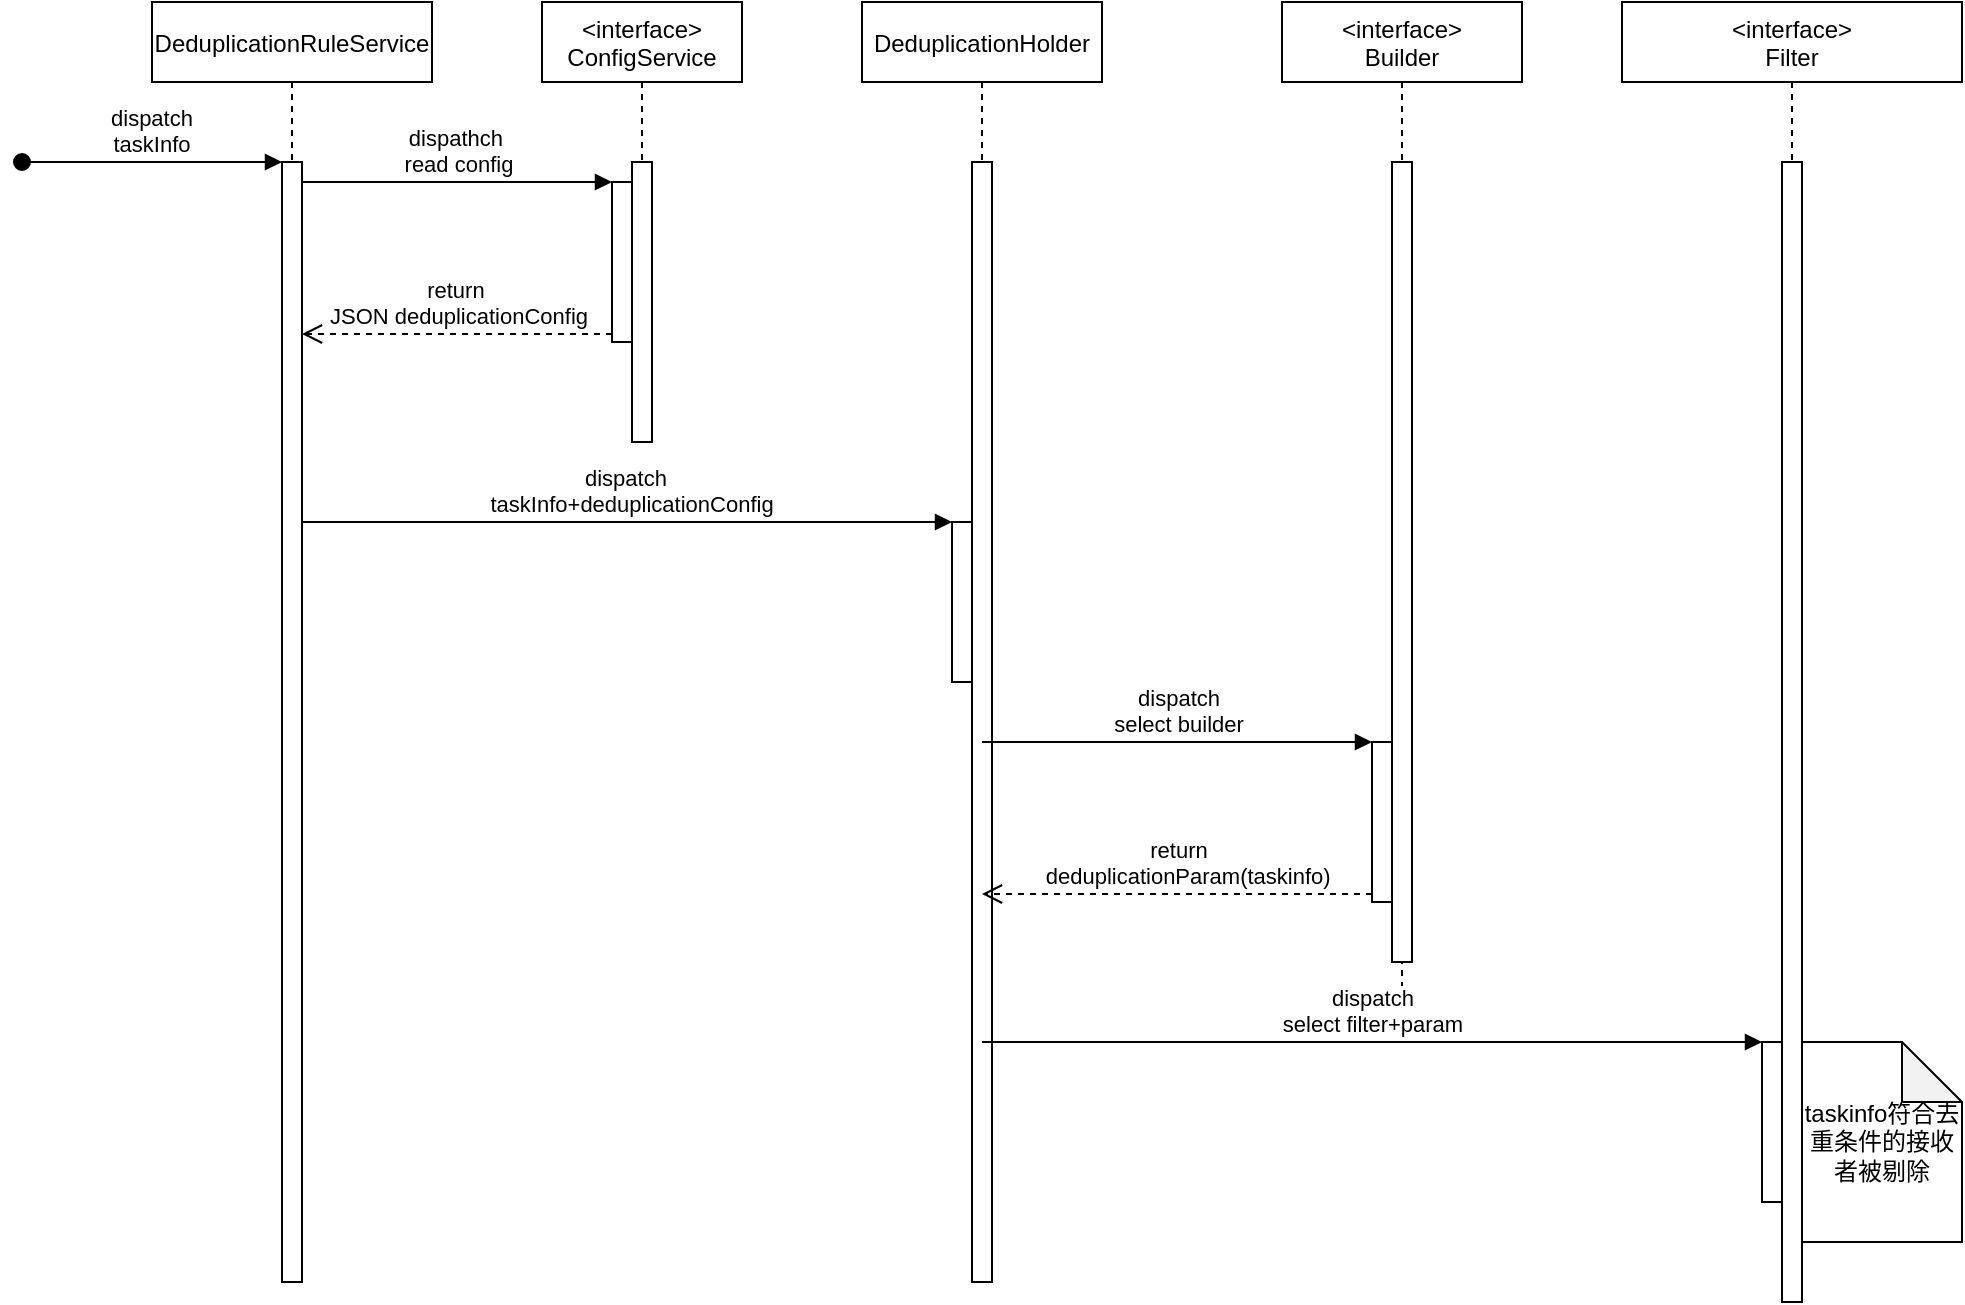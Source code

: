 <mxfile version="20.8.16" type="github">
  <diagram id="kgpKYQtTHZ0yAKxKKP6v" name="Page-1">
    <mxGraphModel dx="2071" dy="636" grid="1" gridSize="10" guides="1" tooltips="1" connect="1" arrows="1" fold="1" page="1" pageScale="1" pageWidth="850" pageHeight="1100" math="0" shadow="0">
      <root>
        <mxCell id="0" />
        <mxCell id="1" parent="0" />
        <mxCell id="3nuBFxr9cyL0pnOWT2aG-1" value="DeduplicationRuleService" style="shape=umlLifeline;perimeter=lifelinePerimeter;container=1;collapsible=0;recursiveResize=0;rounded=0;shadow=0;strokeWidth=1;" parent="1" vertex="1">
          <mxGeometry x="-145" y="150" width="140" height="640" as="geometry" />
        </mxCell>
        <mxCell id="3nuBFxr9cyL0pnOWT2aG-2" value="" style="points=[];perimeter=orthogonalPerimeter;rounded=0;shadow=0;strokeWidth=1;" parent="3nuBFxr9cyL0pnOWT2aG-1" vertex="1">
          <mxGeometry x="65" y="80" width="10" height="560" as="geometry" />
        </mxCell>
        <mxCell id="3nuBFxr9cyL0pnOWT2aG-3" value="dispatch&#xa;taskInfo" style="verticalAlign=bottom;startArrow=oval;endArrow=block;startSize=8;shadow=0;strokeWidth=1;" parent="3nuBFxr9cyL0pnOWT2aG-1" target="3nuBFxr9cyL0pnOWT2aG-2" edge="1">
          <mxGeometry relative="1" as="geometry">
            <mxPoint x="-65" y="80" as="sourcePoint" />
          </mxGeometry>
        </mxCell>
        <mxCell id="3nuBFxr9cyL0pnOWT2aG-5" value="&lt;interface&gt;&#xa;ConfigService" style="shape=umlLifeline;perimeter=lifelinePerimeter;container=0;collapsible=0;recursiveResize=0;rounded=0;shadow=0;strokeWidth=1;" parent="1" vertex="1">
          <mxGeometry x="50" y="150" width="100" height="220" as="geometry" />
        </mxCell>
        <mxCell id="_ZbJbGc3mUIkQsVLGUxy-3" value="DeduplicationHolder" style="shape=umlLifeline;perimeter=lifelinePerimeter;container=1;collapsible=0;recursiveResize=0;rounded=0;shadow=0;strokeWidth=1;" vertex="1" parent="1">
          <mxGeometry x="210" y="150" width="120" height="640" as="geometry" />
        </mxCell>
        <mxCell id="_ZbJbGc3mUIkQsVLGUxy-4" value="" style="points=[];perimeter=orthogonalPerimeter;rounded=0;shadow=0;strokeWidth=1;" vertex="1" parent="_ZbJbGc3mUIkQsVLGUxy-3">
          <mxGeometry x="55" y="80" width="10" height="560" as="geometry" />
        </mxCell>
        <mxCell id="_ZbJbGc3mUIkQsVLGUxy-31" value="" style="html=1;points=[];perimeter=orthogonalPerimeter;" vertex="1" parent="_ZbJbGc3mUIkQsVLGUxy-3">
          <mxGeometry x="45" y="260" width="10" height="80" as="geometry" />
        </mxCell>
        <mxCell id="_ZbJbGc3mUIkQsVLGUxy-12" value="&lt;interface&gt;&#xa;Builder" style="shape=umlLifeline;perimeter=lifelinePerimeter;container=1;collapsible=0;recursiveResize=0;rounded=0;shadow=0;strokeWidth=1;" vertex="1" parent="1">
          <mxGeometry x="420" y="150" width="120" height="520" as="geometry" />
        </mxCell>
        <mxCell id="_ZbJbGc3mUIkQsVLGUxy-13" value="" style="points=[];perimeter=orthogonalPerimeter;rounded=0;shadow=0;strokeWidth=1;" vertex="1" parent="_ZbJbGc3mUIkQsVLGUxy-12">
          <mxGeometry x="55" y="80" width="10" height="400" as="geometry" />
        </mxCell>
        <mxCell id="_ZbJbGc3mUIkQsVLGUxy-15" value="" style="html=1;points=[];perimeter=orthogonalPerimeter;" vertex="1" parent="_ZbJbGc3mUIkQsVLGUxy-12">
          <mxGeometry x="45" y="370" width="10" height="80" as="geometry" />
        </mxCell>
        <mxCell id="_ZbJbGc3mUIkQsVLGUxy-16" value="dispatch&lt;br&gt;select builder" style="html=1;verticalAlign=bottom;endArrow=block;entryX=0;entryY=0;rounded=0;" edge="1" target="_ZbJbGc3mUIkQsVLGUxy-15" parent="1">
          <mxGeometry x="0.005" relative="1" as="geometry">
            <mxPoint x="270" y="520" as="sourcePoint" />
            <mxPoint as="offset" />
          </mxGeometry>
        </mxCell>
        <mxCell id="_ZbJbGc3mUIkQsVLGUxy-17" value="return&lt;br&gt;&amp;nbsp; &amp;nbsp;deduplicationParam(taskinfo)" style="html=1;verticalAlign=bottom;endArrow=open;dashed=1;endSize=8;exitX=0;exitY=0.95;rounded=0;" edge="1" source="_ZbJbGc3mUIkQsVLGUxy-15" parent="1">
          <mxGeometry relative="1" as="geometry">
            <mxPoint x="270" y="596" as="targetPoint" />
          </mxGeometry>
        </mxCell>
        <mxCell id="_ZbJbGc3mUIkQsVLGUxy-19" value="dispathch&amp;nbsp; &lt;br&gt;read config" style="html=1;verticalAlign=bottom;endArrow=block;entryX=0;entryY=0;rounded=0;" edge="1" target="_ZbJbGc3mUIkQsVLGUxy-18" parent="1">
          <mxGeometry relative="1" as="geometry">
            <mxPoint x="-70" y="240" as="sourcePoint" />
          </mxGeometry>
        </mxCell>
        <mxCell id="_ZbJbGc3mUIkQsVLGUxy-20" value="return&amp;nbsp; &lt;br&gt;JSON deduplicationConfig" style="html=1;verticalAlign=bottom;endArrow=open;dashed=1;endSize=8;exitX=0;exitY=0.95;rounded=0;" edge="1" source="_ZbJbGc3mUIkQsVLGUxy-18" parent="1">
          <mxGeometry relative="1" as="geometry">
            <mxPoint x="-70" y="316" as="targetPoint" />
          </mxGeometry>
        </mxCell>
        <mxCell id="_ZbJbGc3mUIkQsVLGUxy-22" value="&lt;interface&gt;&#xa;Filter" style="shape=umlLifeline;perimeter=lifelinePerimeter;container=1;collapsible=0;recursiveResize=0;rounded=0;shadow=0;strokeWidth=1;" vertex="1" parent="1">
          <mxGeometry x="590" y="150" width="170" height="650" as="geometry" />
        </mxCell>
        <mxCell id="_ZbJbGc3mUIkQsVLGUxy-23" value="" style="points=[];perimeter=orthogonalPerimeter;rounded=0;shadow=0;strokeWidth=1;" vertex="1" parent="_ZbJbGc3mUIkQsVLGUxy-22">
          <mxGeometry x="80" y="80" width="10" height="570" as="geometry" />
        </mxCell>
        <mxCell id="_ZbJbGc3mUIkQsVLGUxy-37" value="" style="html=1;points=[];perimeter=orthogonalPerimeter;" vertex="1" parent="_ZbJbGc3mUIkQsVLGUxy-22">
          <mxGeometry x="70" y="520" width="10" height="80" as="geometry" />
        </mxCell>
        <mxCell id="_ZbJbGc3mUIkQsVLGUxy-40" value="taskinfo符合去重条件的接收者被剔除" style="shape=note;whiteSpace=wrap;html=1;backgroundOutline=1;darkOpacity=0.05;" vertex="1" parent="_ZbJbGc3mUIkQsVLGUxy-22">
          <mxGeometry x="90" y="520" width="80" height="100" as="geometry" />
        </mxCell>
        <mxCell id="_ZbJbGc3mUIkQsVLGUxy-32" value="dispatch&amp;nbsp; &lt;br&gt;&amp;nbsp;taskInfo+deduplicationConfig" style="html=1;verticalAlign=bottom;endArrow=block;entryX=0;entryY=0;rounded=0;" edge="1" target="_ZbJbGc3mUIkQsVLGUxy-31" parent="1">
          <mxGeometry x="0.003" relative="1" as="geometry">
            <mxPoint x="-70" y="410" as="sourcePoint" />
            <mxPoint as="offset" />
          </mxGeometry>
        </mxCell>
        <mxCell id="_ZbJbGc3mUIkQsVLGUxy-38" value="dispatch&lt;br&gt;select filter+param" style="html=1;verticalAlign=bottom;endArrow=block;entryX=0;entryY=0;rounded=0;" edge="1" target="_ZbJbGc3mUIkQsVLGUxy-37" parent="1">
          <mxGeometry relative="1" as="geometry">
            <mxPoint x="270" y="670" as="sourcePoint" />
          </mxGeometry>
        </mxCell>
        <mxCell id="3nuBFxr9cyL0pnOWT2aG-6" value="" style="points=[];perimeter=orthogonalPerimeter;rounded=0;shadow=0;strokeWidth=1;" parent="1" vertex="1">
          <mxGeometry x="95" y="230" width="10" height="140" as="geometry" />
        </mxCell>
        <mxCell id="_ZbJbGc3mUIkQsVLGUxy-18" value="" style="html=1;points=[];perimeter=orthogonalPerimeter;" vertex="1" parent="1">
          <mxGeometry x="85" y="240" width="10" height="80" as="geometry" />
        </mxCell>
      </root>
    </mxGraphModel>
  </diagram>
</mxfile>
